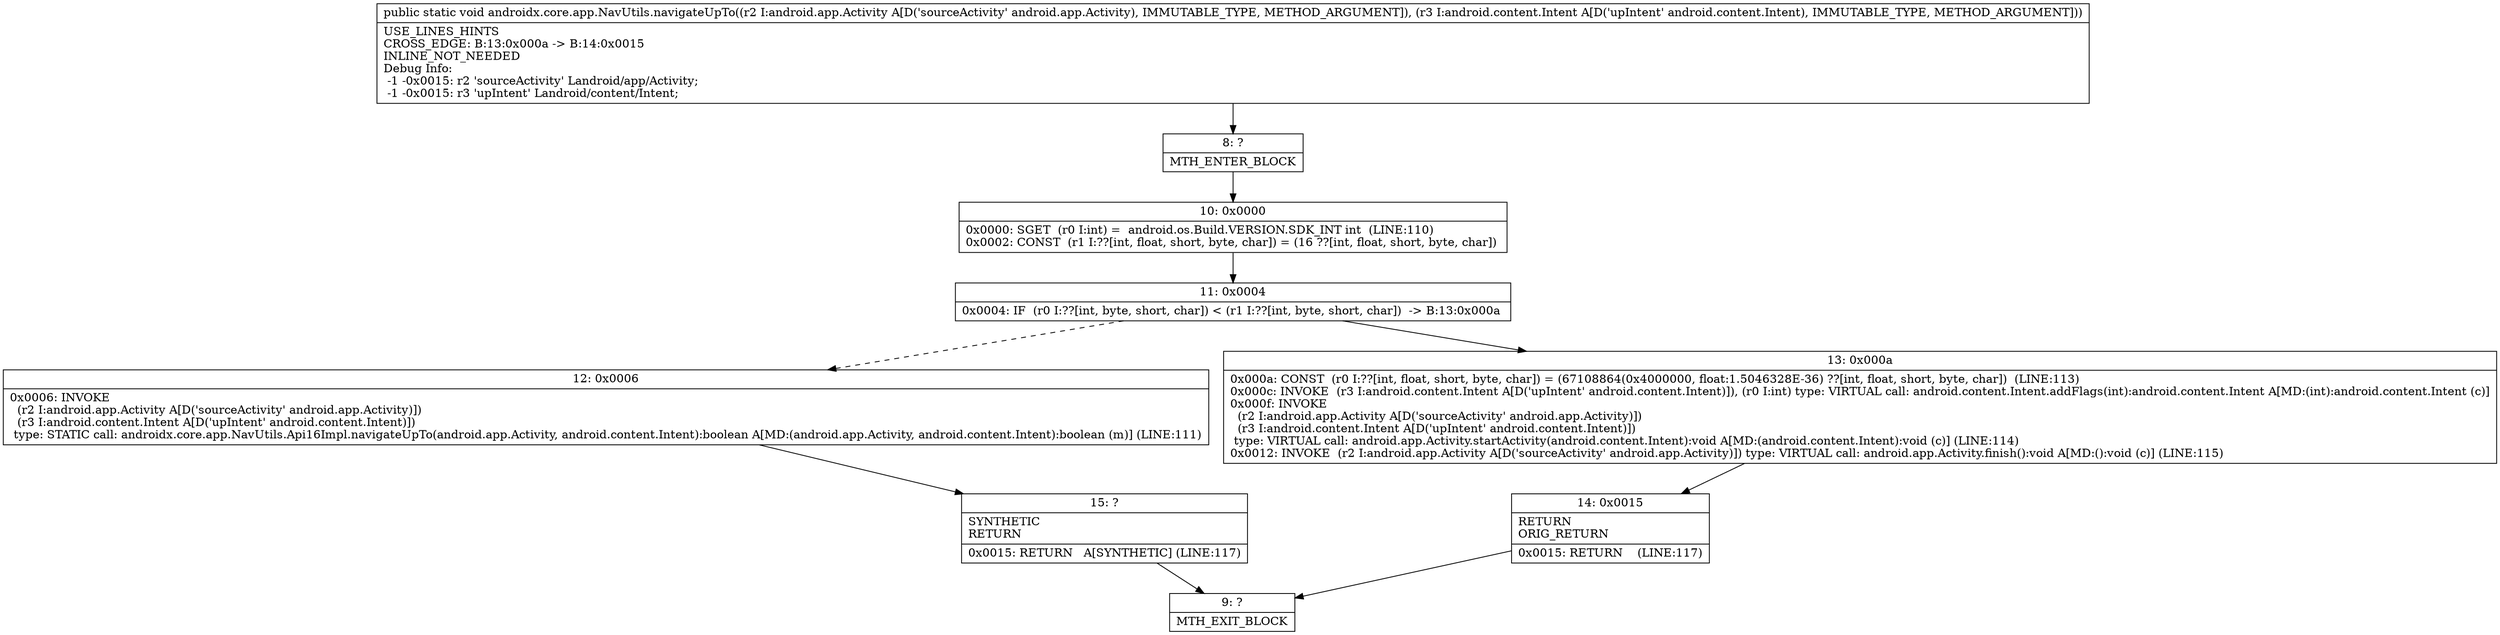 digraph "CFG forandroidx.core.app.NavUtils.navigateUpTo(Landroid\/app\/Activity;Landroid\/content\/Intent;)V" {
Node_8 [shape=record,label="{8\:\ ?|MTH_ENTER_BLOCK\l}"];
Node_10 [shape=record,label="{10\:\ 0x0000|0x0000: SGET  (r0 I:int) =  android.os.Build.VERSION.SDK_INT int  (LINE:110)\l0x0002: CONST  (r1 I:??[int, float, short, byte, char]) = (16 ??[int, float, short, byte, char]) \l}"];
Node_11 [shape=record,label="{11\:\ 0x0004|0x0004: IF  (r0 I:??[int, byte, short, char]) \< (r1 I:??[int, byte, short, char])  \-\> B:13:0x000a \l}"];
Node_12 [shape=record,label="{12\:\ 0x0006|0x0006: INVOKE  \l  (r2 I:android.app.Activity A[D('sourceActivity' android.app.Activity)])\l  (r3 I:android.content.Intent A[D('upIntent' android.content.Intent)])\l type: STATIC call: androidx.core.app.NavUtils.Api16Impl.navigateUpTo(android.app.Activity, android.content.Intent):boolean A[MD:(android.app.Activity, android.content.Intent):boolean (m)] (LINE:111)\l}"];
Node_15 [shape=record,label="{15\:\ ?|SYNTHETIC\lRETURN\l|0x0015: RETURN   A[SYNTHETIC] (LINE:117)\l}"];
Node_9 [shape=record,label="{9\:\ ?|MTH_EXIT_BLOCK\l}"];
Node_13 [shape=record,label="{13\:\ 0x000a|0x000a: CONST  (r0 I:??[int, float, short, byte, char]) = (67108864(0x4000000, float:1.5046328E\-36) ??[int, float, short, byte, char])  (LINE:113)\l0x000c: INVOKE  (r3 I:android.content.Intent A[D('upIntent' android.content.Intent)]), (r0 I:int) type: VIRTUAL call: android.content.Intent.addFlags(int):android.content.Intent A[MD:(int):android.content.Intent (c)]\l0x000f: INVOKE  \l  (r2 I:android.app.Activity A[D('sourceActivity' android.app.Activity)])\l  (r3 I:android.content.Intent A[D('upIntent' android.content.Intent)])\l type: VIRTUAL call: android.app.Activity.startActivity(android.content.Intent):void A[MD:(android.content.Intent):void (c)] (LINE:114)\l0x0012: INVOKE  (r2 I:android.app.Activity A[D('sourceActivity' android.app.Activity)]) type: VIRTUAL call: android.app.Activity.finish():void A[MD:():void (c)] (LINE:115)\l}"];
Node_14 [shape=record,label="{14\:\ 0x0015|RETURN\lORIG_RETURN\l|0x0015: RETURN    (LINE:117)\l}"];
MethodNode[shape=record,label="{public static void androidx.core.app.NavUtils.navigateUpTo((r2 I:android.app.Activity A[D('sourceActivity' android.app.Activity), IMMUTABLE_TYPE, METHOD_ARGUMENT]), (r3 I:android.content.Intent A[D('upIntent' android.content.Intent), IMMUTABLE_TYPE, METHOD_ARGUMENT]))  | USE_LINES_HINTS\lCROSS_EDGE: B:13:0x000a \-\> B:14:0x0015\lINLINE_NOT_NEEDED\lDebug Info:\l  \-1 \-0x0015: r2 'sourceActivity' Landroid\/app\/Activity;\l  \-1 \-0x0015: r3 'upIntent' Landroid\/content\/Intent;\l}"];
MethodNode -> Node_8;Node_8 -> Node_10;
Node_10 -> Node_11;
Node_11 -> Node_12[style=dashed];
Node_11 -> Node_13;
Node_12 -> Node_15;
Node_15 -> Node_9;
Node_13 -> Node_14;
Node_14 -> Node_9;
}

